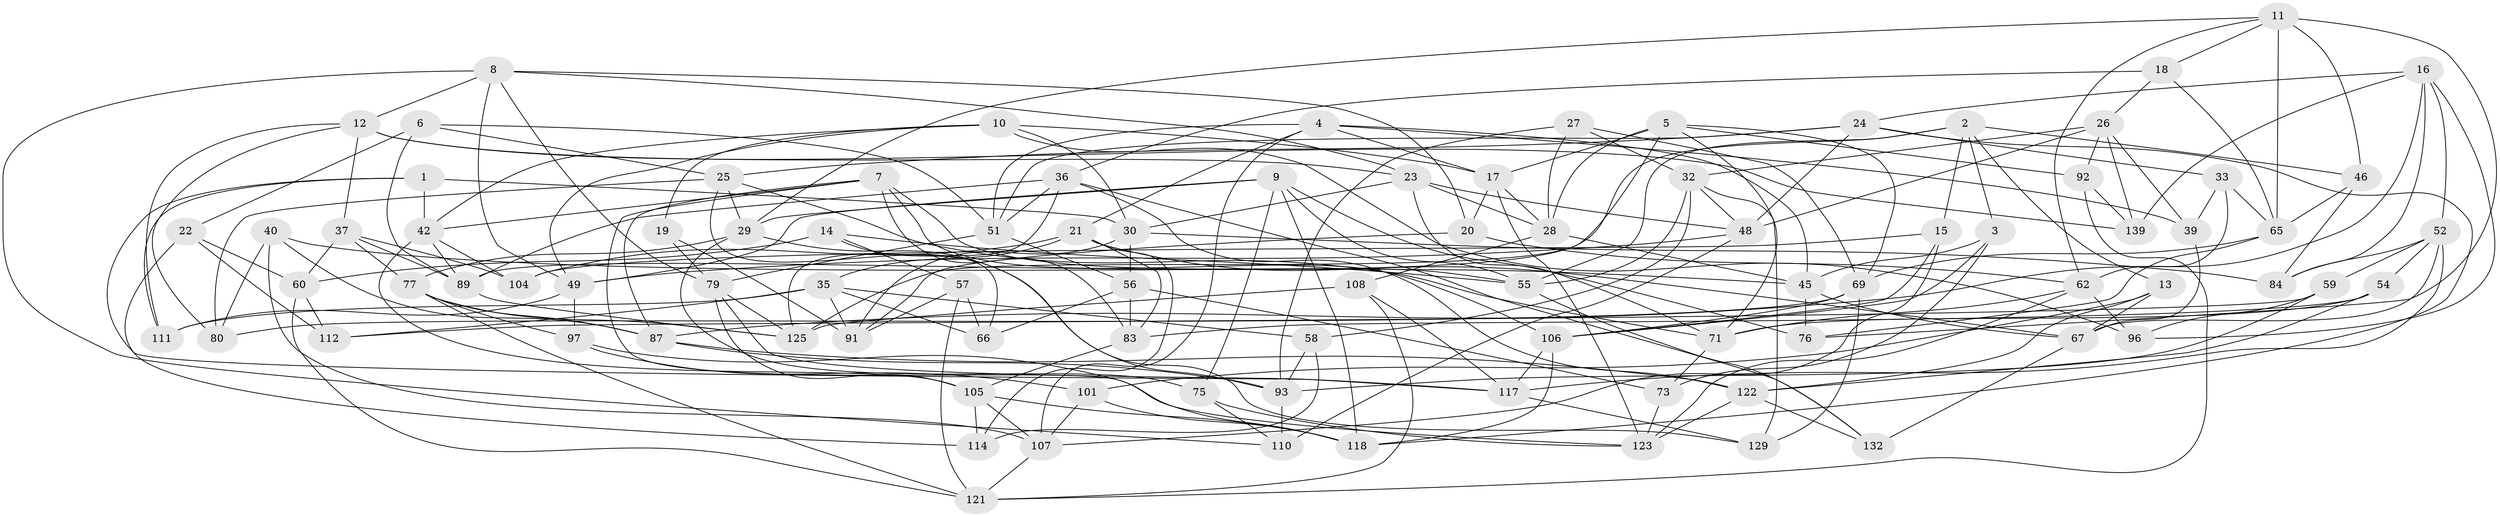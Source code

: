 // original degree distribution, {4: 1.0}
// Generated by graph-tools (version 1.1) at 2025/42/03/06/25 10:42:25]
// undirected, 91 vertices, 232 edges
graph export_dot {
graph [start="1"]
  node [color=gray90,style=filled];
  1;
  2 [super="+53"];
  3;
  4 [super="+41"];
  5 [super="+38"];
  6;
  7 [super="+131"];
  8 [super="+136"];
  9 [super="+103"];
  10 [super="+142"];
  11 [super="+70"];
  12 [super="+31"];
  13;
  14;
  15;
  16 [super="+82"];
  17 [super="+47"];
  18;
  19;
  20;
  21 [super="+34"];
  22;
  23 [super="+88"];
  24 [super="+98"];
  25 [super="+43"];
  26 [super="+74"];
  27;
  28 [super="+94"];
  29 [super="+109"];
  30 [super="+85"];
  32 [super="+115"];
  33;
  35 [super="+44"];
  36 [super="+86"];
  37 [super="+116"];
  39;
  40;
  42 [super="+135"];
  45 [super="+50"];
  46;
  48 [super="+81"];
  49 [super="+61"];
  51 [super="+64"];
  52 [super="+119"];
  54;
  55 [super="+72"];
  56 [super="+138"];
  57;
  58;
  59;
  60 [super="+90"];
  62 [super="+63"];
  65 [super="+68"];
  66;
  67 [super="+95"];
  69 [super="+102"];
  71 [super="+78"];
  73;
  75;
  76;
  77 [super="+120"];
  79 [super="+124"];
  80;
  83 [super="+133"];
  84;
  87 [super="+113"];
  89 [super="+130"];
  91 [super="+99"];
  92;
  93 [super="+100"];
  96;
  97;
  101;
  104;
  105 [super="+140"];
  106 [super="+141"];
  107 [super="+137"];
  108;
  110;
  111;
  112;
  114;
  117 [super="+126"];
  118 [super="+128"];
  121 [super="+143"];
  122 [super="+134"];
  123 [super="+144"];
  125 [super="+127"];
  129;
  132;
  139;
  1 -- 42;
  1 -- 111;
  1 -- 117;
  1 -- 30;
  2 -- 3;
  2 -- 46;
  2 -- 89;
  2 -- 55;
  2 -- 13;
  2 -- 15;
  3 -- 73;
  3 -- 45;
  3 -- 106;
  4 -- 17;
  4 -- 39;
  4 -- 107;
  4 -- 51;
  4 -- 45;
  4 -- 21;
  5 -- 71;
  5 -- 69;
  5 -- 17;
  5 -- 125;
  5 -- 28;
  5 -- 92;
  6 -- 22;
  6 -- 51;
  6 -- 25;
  6 -- 89;
  7 -- 55;
  7 -- 87;
  7 -- 118;
  7 -- 42;
  7 -- 83;
  7 -- 106;
  8 -- 23;
  8 -- 20;
  8 -- 110;
  8 -- 79;
  8 -- 49;
  8 -- 12;
  9 -- 75;
  9 -- 76;
  9 -- 118;
  9 -- 55;
  9 -- 29;
  9 -- 49;
  10 -- 96;
  10 -- 42;
  10 -- 17;
  10 -- 49;
  10 -- 19;
  10 -- 30;
  11 -- 18;
  11 -- 29;
  11 -- 46;
  11 -- 65;
  11 -- 76;
  11 -- 62;
  12 -- 111;
  12 -- 23;
  12 -- 37;
  12 -- 80;
  12 -- 139;
  13 -- 122;
  13 -- 101;
  13 -- 67;
  14 -- 129;
  14 -- 57;
  14 -- 60;
  14 -- 55;
  15 -- 104;
  15 -- 107;
  15 -- 106;
  16 -- 96;
  16 -- 139;
  16 -- 84;
  16 -- 87;
  16 -- 52;
  16 -- 24;
  17 -- 123;
  17 -- 20;
  17 -- 28;
  18 -- 36;
  18 -- 26;
  18 -- 65;
  19 -- 91 [weight=2];
  19 -- 79;
  20 -- 91;
  20 -- 62;
  21 -- 114;
  21 -- 104;
  21 -- 67;
  21 -- 35;
  21 -- 83;
  22 -- 60;
  22 -- 112;
  22 -- 114;
  23 -- 48;
  23 -- 71;
  23 -- 30;
  23 -- 28;
  24 -- 51;
  24 -- 48;
  24 -- 118;
  24 -- 25;
  24 -- 33;
  25 -- 29;
  25 -- 66;
  25 -- 80;
  25 -- 71;
  26 -- 39;
  26 -- 32;
  26 -- 48;
  26 -- 139;
  26 -- 92;
  27 -- 32;
  27 -- 69;
  27 -- 28;
  27 -- 93;
  28 -- 108;
  28 -- 45;
  29 -- 75;
  29 -- 93;
  29 -- 77;
  30 -- 84;
  30 -- 91;
  30 -- 56;
  32 -- 58;
  32 -- 129;
  32 -- 48;
  32 -- 55;
  33 -- 39;
  33 -- 65;
  33 -- 62;
  35 -- 111;
  35 -- 66;
  35 -- 112;
  35 -- 58;
  35 -- 91;
  36 -- 51;
  36 -- 125;
  36 -- 89;
  36 -- 122;
  36 -- 132;
  37 -- 77;
  37 -- 104;
  37 -- 89;
  37 -- 60 [weight=2];
  39 -- 67;
  40 -- 80;
  40 -- 107;
  40 -- 45;
  40 -- 87;
  42 -- 104;
  42 -- 105;
  42 -- 89;
  45 -- 76;
  45 -- 67;
  46 -- 84;
  46 -- 65;
  48 -- 49;
  48 -- 110;
  49 -- 111;
  49 -- 97;
  51 -- 56;
  51 -- 79;
  52 -- 59;
  52 -- 84;
  52 -- 67;
  52 -- 117;
  52 -- 54;
  54 -- 83;
  54 -- 71;
  54 -- 122;
  55 -- 132;
  56 -- 66;
  56 -- 83 [weight=2];
  56 -- 73;
  57 -- 91;
  57 -- 66;
  57 -- 121;
  58 -- 114;
  58 -- 93;
  59 -- 96;
  59 -- 112;
  59 -- 93;
  60 -- 112;
  60 -- 121;
  62 -- 71;
  62 -- 123;
  62 -- 96;
  65 -- 76;
  65 -- 69;
  67 -- 132;
  69 -- 80;
  69 -- 129;
  69 -- 106;
  71 -- 73;
  73 -- 123;
  75 -- 110;
  75 -- 123;
  77 -- 125;
  77 -- 97;
  77 -- 121;
  77 -- 87;
  79 -- 125;
  79 -- 117;
  79 -- 105;
  83 -- 105;
  87 -- 122;
  87 -- 93;
  89 -- 125;
  92 -- 139;
  92 -- 121;
  93 -- 110;
  97 -- 123;
  97 -- 101;
  101 -- 118;
  101 -- 107;
  105 -- 118;
  105 -- 114;
  105 -- 107;
  106 -- 117;
  106 -- 118;
  107 -- 121;
  108 -- 117;
  108 -- 121;
  108 -- 125;
  117 -- 129;
  122 -- 132;
  122 -- 123;
}
